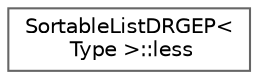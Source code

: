 digraph "Graphical Class Hierarchy"
{
 // LATEX_PDF_SIZE
  bgcolor="transparent";
  edge [fontname=Helvetica,fontsize=10,labelfontname=Helvetica,labelfontsize=10];
  node [fontname=Helvetica,fontsize=10,shape=box,height=0.2,width=0.4];
  rankdir="LR";
  Node0 [id="Node000000",label="SortableListDRGEP\<\l Type \>::less",height=0.2,width=0.4,color="grey40", fillcolor="white", style="filled",URL="$classFoam_1_1SortableListDRGEP_1_1less.html",tooltip=" "];
}
